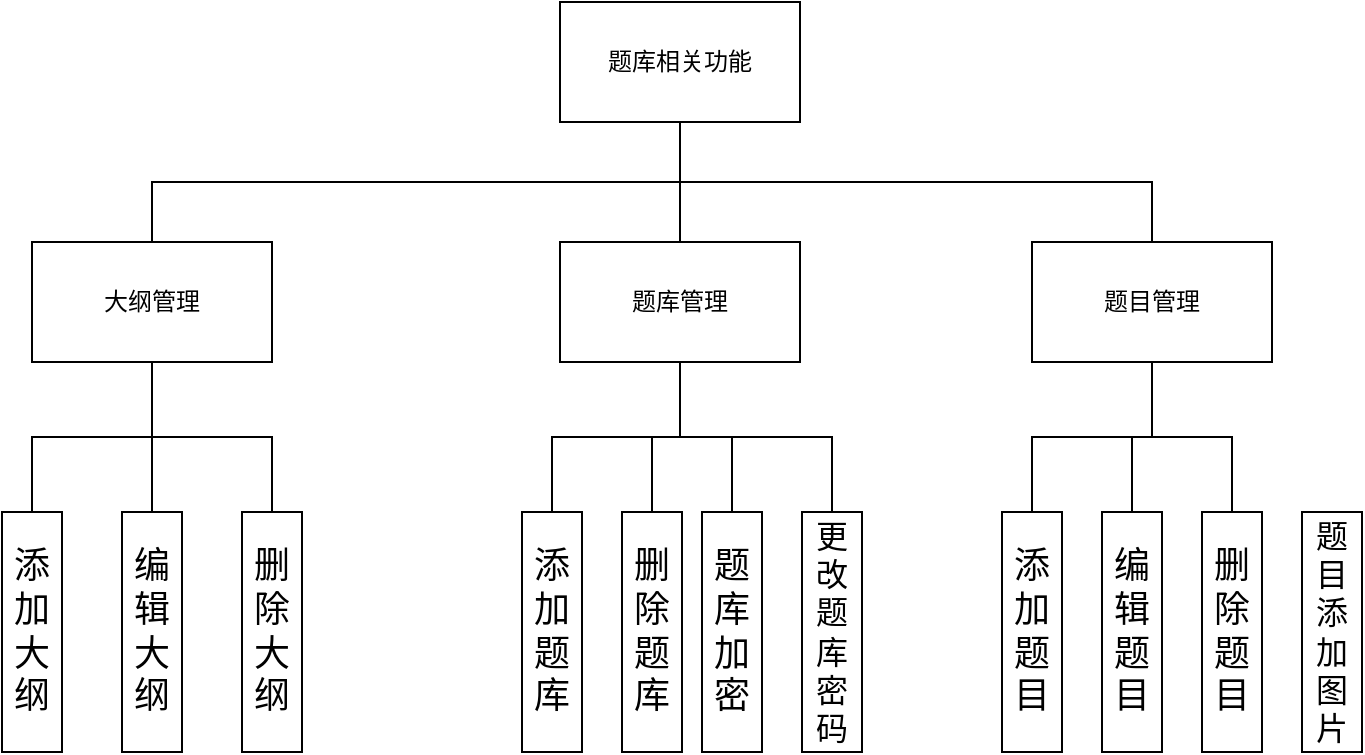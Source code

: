 <mxfile version="18.0.7" type="device"><diagram id="ihdbWlSm3ClKf45lYIim" name="Page-1"><mxGraphModel dx="1038" dy="571" grid="1" gridSize="10" guides="1" tooltips="1" connect="1" arrows="1" fold="1" page="1" pageScale="1" pageWidth="827" pageHeight="1169" math="0" shadow="0"><root><mxCell id="0"/><mxCell id="1" parent="0"/><mxCell id="UJ1c4_MQcukq1vVSwh_i-16" style="edgeStyle=orthogonalEdgeStyle;rounded=0;orthogonalLoop=1;jettySize=auto;html=1;exitX=0.5;exitY=1;exitDx=0;exitDy=0;entryX=0.5;entryY=0;entryDx=0;entryDy=0;fontSize=16;endArrow=none;endFill=0;" edge="1" parent="1" source="UJ1c4_MQcukq1vVSwh_i-1" target="UJ1c4_MQcukq1vVSwh_i-3"><mxGeometry relative="1" as="geometry"/></mxCell><mxCell id="UJ1c4_MQcukq1vVSwh_i-17" style="edgeStyle=orthogonalEdgeStyle;rounded=0;orthogonalLoop=1;jettySize=auto;html=1;exitX=0.5;exitY=1;exitDx=0;exitDy=0;entryX=0.5;entryY=0;entryDx=0;entryDy=0;fontSize=16;endArrow=none;endFill=0;" edge="1" parent="1" source="UJ1c4_MQcukq1vVSwh_i-1" target="UJ1c4_MQcukq1vVSwh_i-4"><mxGeometry relative="1" as="geometry"/></mxCell><mxCell id="UJ1c4_MQcukq1vVSwh_i-18" style="edgeStyle=orthogonalEdgeStyle;rounded=0;orthogonalLoop=1;jettySize=auto;html=1;exitX=0.5;exitY=1;exitDx=0;exitDy=0;entryX=0.5;entryY=0;entryDx=0;entryDy=0;fontSize=16;endArrow=none;endFill=0;" edge="1" parent="1" source="UJ1c4_MQcukq1vVSwh_i-1" target="UJ1c4_MQcukq1vVSwh_i-2"><mxGeometry relative="1" as="geometry"/></mxCell><mxCell id="UJ1c4_MQcukq1vVSwh_i-1" value="题库相关功能" style="rounded=0;whiteSpace=wrap;html=1;" vertex="1" parent="1"><mxGeometry x="294" y="30" width="120" height="60" as="geometry"/></mxCell><mxCell id="UJ1c4_MQcukq1vVSwh_i-19" style="edgeStyle=orthogonalEdgeStyle;rounded=0;orthogonalLoop=1;jettySize=auto;html=1;exitX=0.5;exitY=1;exitDx=0;exitDy=0;entryX=0;entryY=0.5;entryDx=0;entryDy=0;fontSize=16;endArrow=none;endFill=0;" edge="1" parent="1" source="UJ1c4_MQcukq1vVSwh_i-2" target="UJ1c4_MQcukq1vVSwh_i-6"><mxGeometry relative="1" as="geometry"/></mxCell><mxCell id="UJ1c4_MQcukq1vVSwh_i-47" style="edgeStyle=orthogonalEdgeStyle;rounded=0;orthogonalLoop=1;jettySize=auto;html=1;exitX=0.5;exitY=1;exitDx=0;exitDy=0;entryX=0;entryY=0.5;entryDx=0;entryDy=0;fontSize=16;endArrow=none;endFill=0;" edge="1" parent="1" source="UJ1c4_MQcukq1vVSwh_i-2" target="UJ1c4_MQcukq1vVSwh_i-5"><mxGeometry relative="1" as="geometry"/></mxCell><mxCell id="UJ1c4_MQcukq1vVSwh_i-48" style="edgeStyle=orthogonalEdgeStyle;rounded=0;orthogonalLoop=1;jettySize=auto;html=1;exitX=0.5;exitY=1;exitDx=0;exitDy=0;entryX=0;entryY=0.5;entryDx=0;entryDy=0;fontSize=16;endArrow=none;endFill=0;" edge="1" parent="1" source="UJ1c4_MQcukq1vVSwh_i-2" target="UJ1c4_MQcukq1vVSwh_i-7"><mxGeometry relative="1" as="geometry"/></mxCell><mxCell id="UJ1c4_MQcukq1vVSwh_i-2" value="大纲管理" style="rounded=0;whiteSpace=wrap;html=1;" vertex="1" parent="1"><mxGeometry x="30" y="150" width="120" height="60" as="geometry"/></mxCell><mxCell id="UJ1c4_MQcukq1vVSwh_i-49" style="edgeStyle=orthogonalEdgeStyle;rounded=0;orthogonalLoop=1;jettySize=auto;html=1;exitX=0.5;exitY=1;exitDx=0;exitDy=0;entryX=0;entryY=0.5;entryDx=0;entryDy=0;fontSize=16;endArrow=none;endFill=0;" edge="1" parent="1" source="UJ1c4_MQcukq1vVSwh_i-3" target="UJ1c4_MQcukq1vVSwh_i-9"><mxGeometry relative="1" as="geometry"/></mxCell><mxCell id="UJ1c4_MQcukq1vVSwh_i-50" style="edgeStyle=orthogonalEdgeStyle;rounded=0;orthogonalLoop=1;jettySize=auto;html=1;exitX=0.5;exitY=1;exitDx=0;exitDy=0;entryX=0;entryY=0.5;entryDx=0;entryDy=0;fontSize=16;endArrow=none;endFill=0;" edge="1" parent="1" source="UJ1c4_MQcukq1vVSwh_i-3" target="UJ1c4_MQcukq1vVSwh_i-10"><mxGeometry relative="1" as="geometry"/></mxCell><mxCell id="UJ1c4_MQcukq1vVSwh_i-51" style="edgeStyle=orthogonalEdgeStyle;rounded=0;orthogonalLoop=1;jettySize=auto;html=1;exitX=0.5;exitY=1;exitDx=0;exitDy=0;entryX=0;entryY=0.5;entryDx=0;entryDy=0;fontSize=16;endArrow=none;endFill=0;" edge="1" parent="1" source="UJ1c4_MQcukq1vVSwh_i-3" target="UJ1c4_MQcukq1vVSwh_i-8"><mxGeometry relative="1" as="geometry"/></mxCell><mxCell id="UJ1c4_MQcukq1vVSwh_i-52" style="edgeStyle=orthogonalEdgeStyle;rounded=0;orthogonalLoop=1;jettySize=auto;html=1;exitX=0.5;exitY=1;exitDx=0;exitDy=0;entryX=0;entryY=0.5;entryDx=0;entryDy=0;fontSize=16;endArrow=none;endFill=0;" edge="1" parent="1" source="UJ1c4_MQcukq1vVSwh_i-3" target="UJ1c4_MQcukq1vVSwh_i-11"><mxGeometry relative="1" as="geometry"/></mxCell><mxCell id="UJ1c4_MQcukq1vVSwh_i-3" value="题库管理" style="rounded=0;whiteSpace=wrap;html=1;" vertex="1" parent="1"><mxGeometry x="294" y="150" width="120" height="60" as="geometry"/></mxCell><mxCell id="UJ1c4_MQcukq1vVSwh_i-53" style="edgeStyle=orthogonalEdgeStyle;rounded=0;orthogonalLoop=1;jettySize=auto;html=1;exitX=0.5;exitY=1;exitDx=0;exitDy=0;entryX=0;entryY=0.5;entryDx=0;entryDy=0;fontSize=16;endArrow=none;endFill=0;" edge="1" parent="1" source="UJ1c4_MQcukq1vVSwh_i-4" target="UJ1c4_MQcukq1vVSwh_i-13"><mxGeometry relative="1" as="geometry"/></mxCell><mxCell id="UJ1c4_MQcukq1vVSwh_i-54" style="edgeStyle=orthogonalEdgeStyle;rounded=0;orthogonalLoop=1;jettySize=auto;html=1;exitX=0.5;exitY=1;exitDx=0;exitDy=0;entryX=0;entryY=0.5;entryDx=0;entryDy=0;fontSize=16;endArrow=none;endFill=0;" edge="1" parent="1" source="UJ1c4_MQcukq1vVSwh_i-4" target="UJ1c4_MQcukq1vVSwh_i-14"><mxGeometry relative="1" as="geometry"/></mxCell><mxCell id="UJ1c4_MQcukq1vVSwh_i-55" style="edgeStyle=orthogonalEdgeStyle;rounded=0;orthogonalLoop=1;jettySize=auto;html=1;exitX=0.5;exitY=1;exitDx=0;exitDy=0;entryX=0;entryY=0.5;entryDx=0;entryDy=0;fontSize=16;endArrow=none;endFill=0;" edge="1" parent="1" source="UJ1c4_MQcukq1vVSwh_i-4" target="UJ1c4_MQcukq1vVSwh_i-12"><mxGeometry relative="1" as="geometry"/></mxCell><mxCell id="UJ1c4_MQcukq1vVSwh_i-4" value="题目管理" style="rounded=0;whiteSpace=wrap;html=1;" vertex="1" parent="1"><mxGeometry x="530" y="150" width="120" height="60" as="geometry"/></mxCell><mxCell id="UJ1c4_MQcukq1vVSwh_i-5" value="添加大纲" style="rounded=0;whiteSpace=wrap;html=1;rotation=90;horizontal=0;fontSize=18;" vertex="1" parent="1"><mxGeometry x="-30" y="330" width="120" height="30" as="geometry"/></mxCell><mxCell id="UJ1c4_MQcukq1vVSwh_i-6" value="编辑大纲" style="rounded=0;whiteSpace=wrap;html=1;rotation=90;horizontal=0;fontSize=18;" vertex="1" parent="1"><mxGeometry x="30" y="330" width="120" height="30" as="geometry"/></mxCell><mxCell id="UJ1c4_MQcukq1vVSwh_i-7" value="删除大纲" style="rounded=0;whiteSpace=wrap;html=1;rotation=90;horizontal=0;fontSize=18;" vertex="1" parent="1"><mxGeometry x="90" y="330" width="120" height="30" as="geometry"/></mxCell><mxCell id="UJ1c4_MQcukq1vVSwh_i-8" value="添加题库" style="rounded=0;whiteSpace=wrap;html=1;rotation=90;horizontal=0;fontSize=18;" vertex="1" parent="1"><mxGeometry x="230" y="330" width="120" height="30" as="geometry"/></mxCell><mxCell id="UJ1c4_MQcukq1vVSwh_i-9" value="删除题库" style="rounded=0;whiteSpace=wrap;html=1;rotation=90;horizontal=0;fontSize=18;" vertex="1" parent="1"><mxGeometry x="280" y="330" width="120" height="30" as="geometry"/></mxCell><mxCell id="UJ1c4_MQcukq1vVSwh_i-10" value="题库加密" style="rounded=0;whiteSpace=wrap;html=1;rotation=90;horizontal=0;fontSize=18;" vertex="1" parent="1"><mxGeometry x="320" y="330" width="120" height="30" as="geometry"/></mxCell><mxCell id="UJ1c4_MQcukq1vVSwh_i-11" value="更改题库密码" style="rounded=0;whiteSpace=wrap;html=1;rotation=90;horizontal=0;fontSize=16;" vertex="1" parent="1"><mxGeometry x="370" y="330" width="120" height="30" as="geometry"/></mxCell><mxCell id="UJ1c4_MQcukq1vVSwh_i-12" value="添加题目" style="rounded=0;whiteSpace=wrap;html=1;rotation=90;horizontal=0;fontSize=18;" vertex="1" parent="1"><mxGeometry x="470" y="330" width="120" height="30" as="geometry"/></mxCell><mxCell id="UJ1c4_MQcukq1vVSwh_i-13" value="编辑题目" style="rounded=0;whiteSpace=wrap;html=1;rotation=90;horizontal=0;fontSize=18;" vertex="1" parent="1"><mxGeometry x="520" y="330" width="120" height="30" as="geometry"/></mxCell><mxCell id="UJ1c4_MQcukq1vVSwh_i-14" value="删除题目" style="rounded=0;whiteSpace=wrap;html=1;rotation=90;horizontal=0;fontSize=18;" vertex="1" parent="1"><mxGeometry x="570" y="330" width="120" height="30" as="geometry"/></mxCell><mxCell id="UJ1c4_MQcukq1vVSwh_i-15" value="题目添加图片" style="rounded=0;whiteSpace=wrap;html=1;rotation=90;horizontal=0;fontSize=16;" vertex="1" parent="1"><mxGeometry x="620" y="330" width="120" height="30" as="geometry"/></mxCell></root></mxGraphModel></diagram></mxfile>